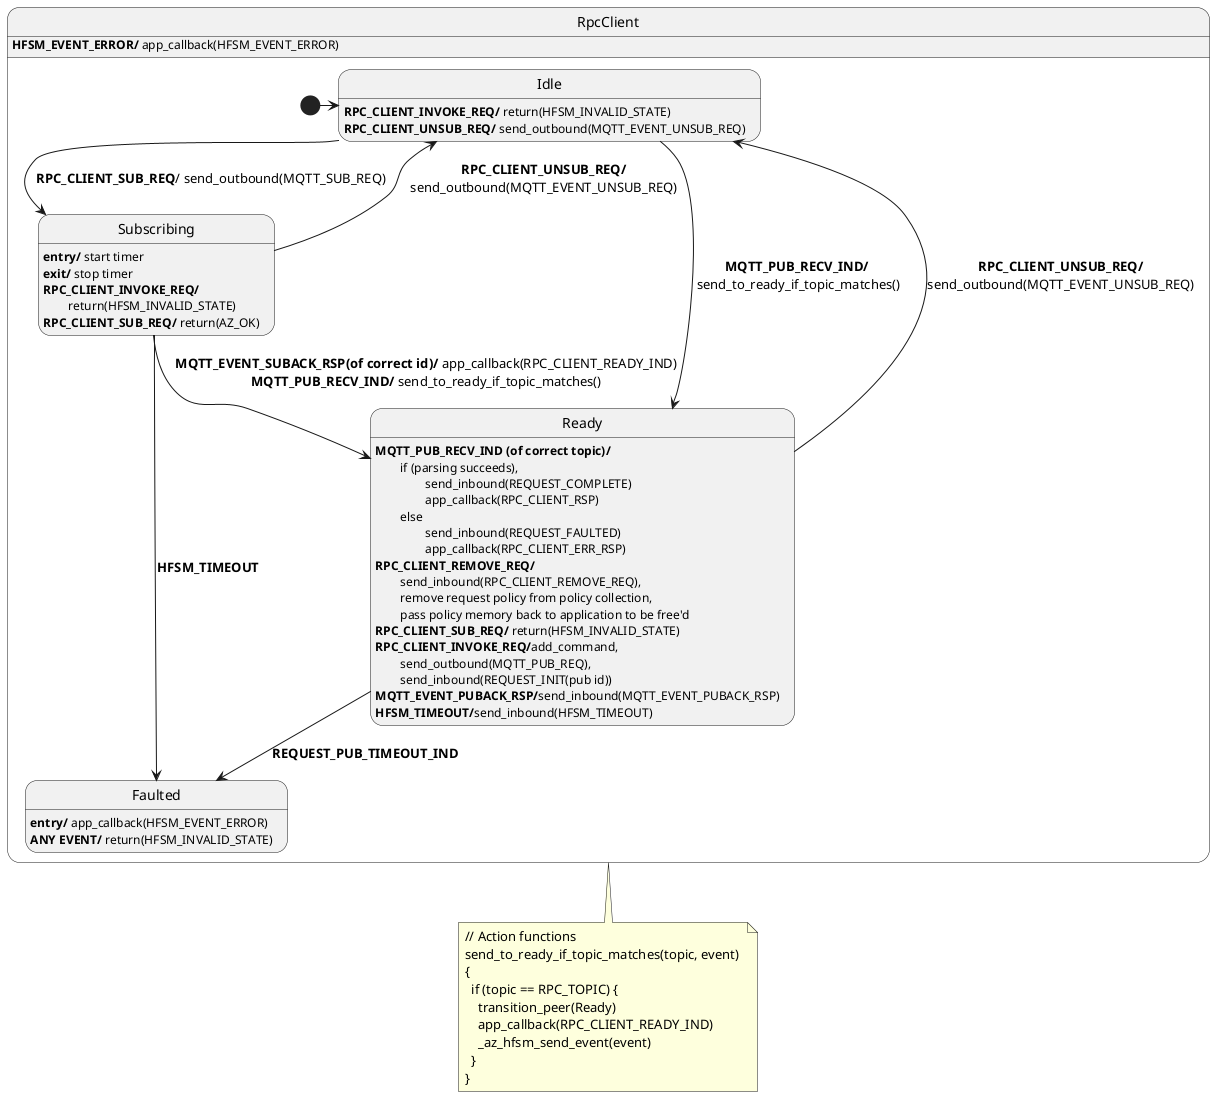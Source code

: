 @startuml
' ignore these as handled outside of this diagram: MQTT_EVENT_CONNECT_REQ, MQTT_EVENT_CONNECT_RSP, MQTT_EVENT_DISCONNECT_REQ, MQTT_EVENT_DISCONNECT_RSP
' Assumptions:
' 0. Unknown events are forwarded (in their original direction, either inbound or outbound).
' 1. If RPC_CLIENT_READY_IND hasn't already been sent, RPC_CLIENT_SUB_REQ is guaranteed to respond with either RPC_CLIENT_READY_IND, or HFSM_EVENT_ERROR if the subscribe request timed out.
' 2. RPC_CLIENT_READY_IND will not be sent more than once unless the client unsubscribes or gets unsubscribed.
' 3. app_callback, send_inbound, send_outbound are used to send information to the app, request policy collection, and network respectively.

state RpcClient {
  state Idle
  Idle : <b>RPC_CLIENT_INVOKE_REQ/</b> return(HFSM_INVALID_STATE)
  Idle : <b>RPC_CLIENT_UNSUB_REQ/</b> send_outbound(MQTT_EVENT_UNSUB_REQ)

  state Faulted
  Faulted : <b>entry/</b> app_callback(HFSM_EVENT_ERROR)
  Faulted : <b>ANY EVENT/</b> return(HFSM_INVALID_STATE)
    
  state Subscribing
  Subscribing : <b>entry/</b> start timer
  Subscribing : <b>exit/</b> stop timer
  Subscribing : <b>RPC_CLIENT_INVOKE_REQ/</b>\n\treturn(HFSM_INVALID_STATE)
  Subscribing : <b>RPC_CLIENT_SUB_REQ/</b> return(AZ_OK) 

  [*] -> Idle
  Idle --> Subscribing : <b>RPC_CLIENT_SUB_REQ</b>/ send_outbound(MQTT_SUB_REQ)
  Idle --> Ready : <b>MQTT_PUB_RECV_IND/</b>\n send_to_ready_if_topic_matches()
  Subscribing --> Faulted : <b>HFSM_TIMEOUT</b>
  Subscribing --> Ready : <b>MQTT_EVENT_SUBACK_RSP(of correct id)/</b> app_callback(RPC_CLIENT_READY_IND)\n<b>MQTT_PUB_RECV_IND/</b> send_to_ready_if_topic_matches()
  Ready --> Idle : <b>RPC_CLIENT_UNSUB_REQ/</b>\nsend_outbound(MQTT_EVENT_UNSUB_REQ)
  Subscribing --> Idle : <b>RPC_CLIENT_UNSUB_REQ/</b>\nsend_outbound(MQTT_EVENT_UNSUB_REQ)
  Ready --> Faulted : <b>REQUEST_PUB_TIMEOUT_IND</b>

  Ready : <b>MQTT_PUB_RECV_IND (of correct topic)/</b>\n\tif (parsing succeeds),\n\t\tsend_inbound(REQUEST_COMPLETE)\n\t\tapp_callback(RPC_CLIENT_RSP)\n\telse\n\t\tsend_inbound(REQUEST_FAULTED)\n\t\tapp_callback(RPC_CLIENT_ERR_RSP)
  Ready : <b>RPC_CLIENT_REMOVE_REQ/</b>\n\tsend_inbound(RPC_CLIENT_REMOVE_REQ),\n\tremove request policy from policy collection,\n\tpass policy memory back to application to be free'd
  Ready : <b>RPC_CLIENT_SUB_REQ/</b> return(HFSM_INVALID_STATE)
  Ready : <b>RPC_CLIENT_INVOKE_REQ/</b>add_command,\n\tsend_outbound(MQTT_PUB_REQ),\n\tsend_inbound(REQUEST_INIT(pub id))
  Ready : <b>MQTT_EVENT_PUBACK_RSP/</b>send_inbound(MQTT_EVENT_PUBACK_RSP)
  Ready : <b>HFSM_TIMEOUT/</b>send_inbound(HFSM_TIMEOUT)
}
RpcClient : <b>HFSM_EVENT_ERROR/</b> app_callback(HFSM_EVENT_ERROR)
note bottom of RpcClient
  // Action functions
  send_to_ready_if_topic_matches(topic, event) 
  {
    if (topic == RPC_TOPIC) {
      transition_peer(Ready)
      app_callback(RPC_CLIENT_READY_IND)
      _az_hfsm_send_event(event)
    }
  }
end note
@enduml
